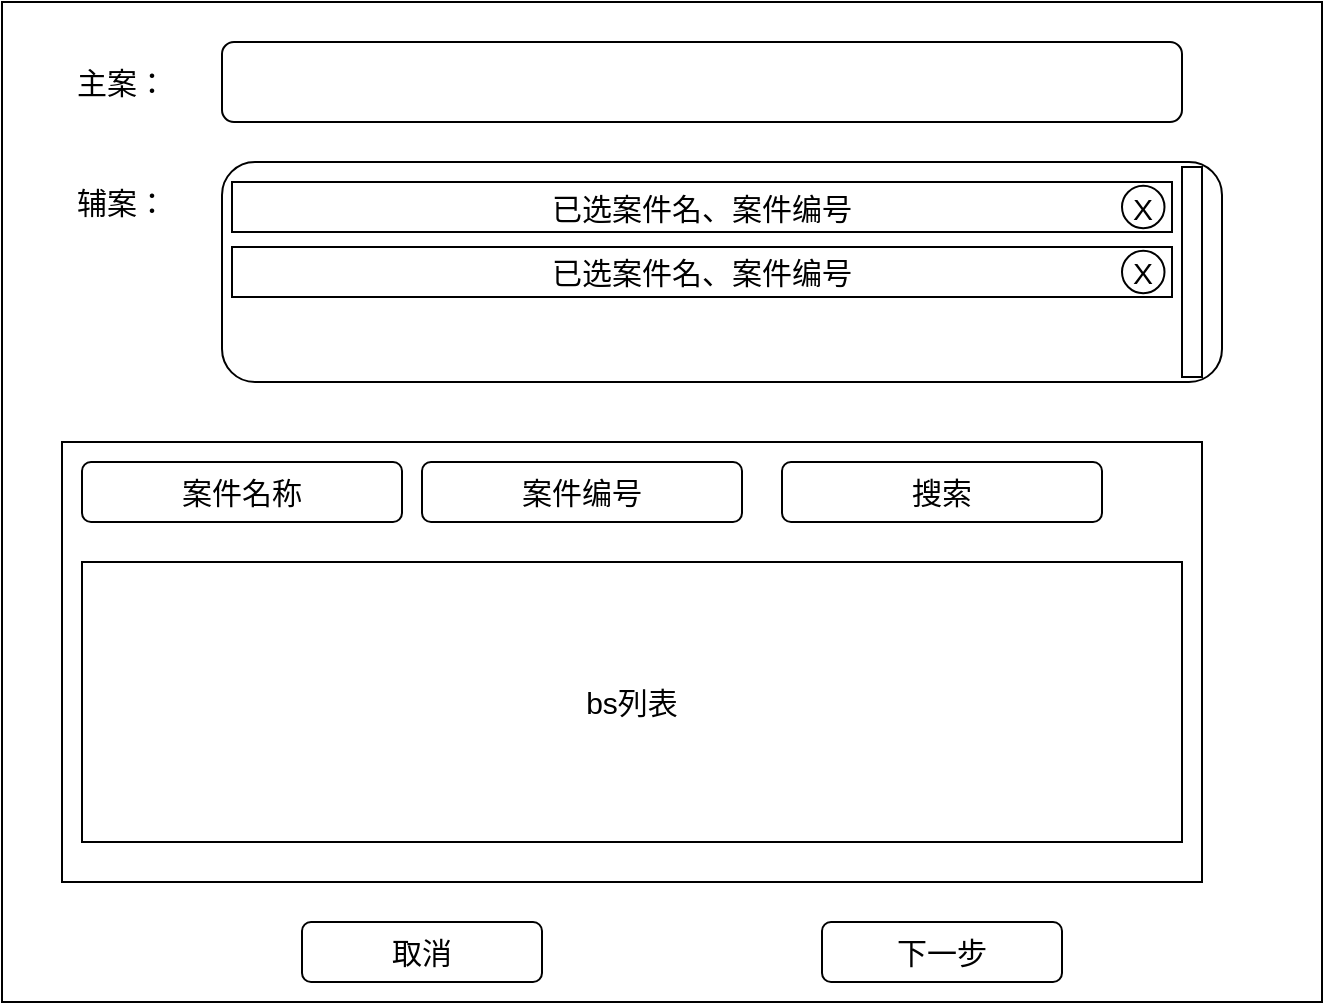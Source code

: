 <mxfile version="14.4.5" type="device"><diagram id="Z_07wVbgwdU0H7MDzJbE" name="Page-1"><mxGraphModel dx="1038" dy="556" grid="1" gridSize="10" guides="1" tooltips="1" connect="1" arrows="1" fold="1" page="1" pageScale="1" pageWidth="827" pageHeight="1169" math="0" shadow="0"><root><mxCell id="0"/><mxCell id="1" parent="0"/><mxCell id="Pwp32-n25KwvPx6IUHUO-1" value="" style="rounded=0;whiteSpace=wrap;html=1;" vertex="1" parent="1"><mxGeometry x="90" y="70" width="660" height="500" as="geometry"/></mxCell><mxCell id="Pwp32-n25KwvPx6IUHUO-2" value="" style="rounded=1;whiteSpace=wrap;html=1;" vertex="1" parent="1"><mxGeometry x="200" y="90" width="480" height="40" as="geometry"/></mxCell><mxCell id="Pwp32-n25KwvPx6IUHUO-3" value="主案：" style="text;html=1;strokeColor=none;fillColor=none;align=center;verticalAlign=middle;whiteSpace=wrap;rounded=0;fontSize=15;" vertex="1" parent="1"><mxGeometry x="120" y="95" width="60" height="30" as="geometry"/></mxCell><mxCell id="Pwp32-n25KwvPx6IUHUO-4" value="" style="rounded=1;whiteSpace=wrap;html=1;" vertex="1" parent="1"><mxGeometry x="200" y="150" width="500" height="110" as="geometry"/></mxCell><mxCell id="Pwp32-n25KwvPx6IUHUO-5" value="辅案：" style="text;html=1;strokeColor=none;fillColor=none;align=center;verticalAlign=middle;whiteSpace=wrap;rounded=0;fontSize=15;" vertex="1" parent="1"><mxGeometry x="120" y="155" width="60" height="30" as="geometry"/></mxCell><mxCell id="Pwp32-n25KwvPx6IUHUO-6" value="" style="rounded=0;whiteSpace=wrap;html=1;fontSize=15;" vertex="1" parent="1"><mxGeometry x="120" y="290" width="570" height="220" as="geometry"/></mxCell><mxCell id="Pwp32-n25KwvPx6IUHUO-7" value="案件名称" style="rounded=1;whiteSpace=wrap;html=1;fontSize=15;" vertex="1" parent="1"><mxGeometry x="130" y="300" width="160" height="30" as="geometry"/></mxCell><mxCell id="Pwp32-n25KwvPx6IUHUO-8" value="案件编号" style="rounded=1;whiteSpace=wrap;html=1;fontSize=15;" vertex="1" parent="1"><mxGeometry x="300" y="300" width="160" height="30" as="geometry"/></mxCell><mxCell id="Pwp32-n25KwvPx6IUHUO-9" value="搜索" style="rounded=1;whiteSpace=wrap;html=1;fontSize=15;" vertex="1" parent="1"><mxGeometry x="480" y="300" width="160" height="30" as="geometry"/></mxCell><mxCell id="Pwp32-n25KwvPx6IUHUO-10" value="bs列表" style="rounded=0;whiteSpace=wrap;html=1;fontSize=15;" vertex="1" parent="1"><mxGeometry x="130" y="350" width="550" height="140" as="geometry"/></mxCell><mxCell id="Pwp32-n25KwvPx6IUHUO-11" value="下一步" style="rounded=1;whiteSpace=wrap;html=1;fontSize=15;" vertex="1" parent="1"><mxGeometry x="500" y="530" width="120" height="30" as="geometry"/></mxCell><mxCell id="Pwp32-n25KwvPx6IUHUO-12" value="取消" style="rounded=1;whiteSpace=wrap;html=1;fontSize=15;" vertex="1" parent="1"><mxGeometry x="240" y="530" width="120" height="30" as="geometry"/></mxCell><mxCell id="Pwp32-n25KwvPx6IUHUO-13" value="已选案件名、案件编号" style="rounded=0;whiteSpace=wrap;html=1;fontSize=15;" vertex="1" parent="1"><mxGeometry x="205" y="160" width="470" height="25" as="geometry"/></mxCell><mxCell id="Pwp32-n25KwvPx6IUHUO-15" value="已选案件名、案件编号" style="rounded=0;whiteSpace=wrap;html=1;fontSize=15;" vertex="1" parent="1"><mxGeometry x="205" y="192.5" width="470" height="25" as="geometry"/></mxCell><mxCell id="Pwp32-n25KwvPx6IUHUO-18" value="X" style="ellipse;whiteSpace=wrap;html=1;aspect=fixed;fontSize=15;" vertex="1" parent="1"><mxGeometry x="650" y="161.88" width="21.25" height="21.25" as="geometry"/></mxCell><mxCell id="Pwp32-n25KwvPx6IUHUO-19" value="X" style="ellipse;whiteSpace=wrap;html=1;aspect=fixed;fontSize=15;" vertex="1" parent="1"><mxGeometry x="650" y="194.38" width="21.25" height="21.25" as="geometry"/></mxCell><mxCell id="Pwp32-n25KwvPx6IUHUO-20" value="" style="rounded=0;whiteSpace=wrap;html=1;fontSize=15;" vertex="1" parent="1"><mxGeometry x="680" y="152.5" width="10" height="105" as="geometry"/></mxCell></root></mxGraphModel></diagram></mxfile>